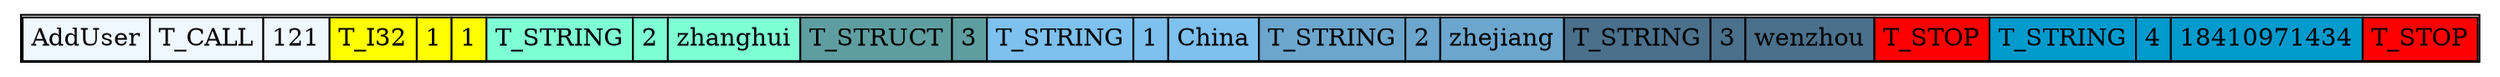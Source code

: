 digraph G {
	data [shape=plaintext, label=<
	<table border="1" cellborder="1" cellspacing="0" cellpadding="4">
	<tr>
	<td bgcolor="aliceblue">AddUser</td>
	<td bgcolor="aliceblue">T_CALL</td>
	<td bgcolor="aliceblue">121</td>
	<td bgcolor="yellow">T_I32</td>
	<td bgcolor="yellow">1</td>
	<td bgcolor="yellow">1</td>
	<td bgcolor="aquamarine">T_STRING</td>
	<td bgcolor="aquamarine">2</td>
	<td bgcolor="aquamarine">zhanghui</td>
	<td bgcolor="cadetblue">T_STRUCT</td>
	<td bgcolor="cadetblue">3</td>
	<td bgcolor="skyblue2">T_STRING</td>
	<td bgcolor="skyblue2">1</td>
	<td bgcolor="skyblue2">China</td>
	<td bgcolor="skyblue3">T_STRING</td>
	<td bgcolor="skyblue3">2</td>
	<td bgcolor="skyblue3">zhejiang</td>
	<td bgcolor="skyblue4">T_STRING</td>
	<td bgcolor="skyblue4">3</td>
	<td bgcolor="skyblue4">wenzhou</td>
	<td bgcolor="red">T_STOP</td>
	<td bgcolor="deepskyblue3">T_STRING</td>
	<td bgcolor="deepskyblue3">4</td>
	<td bgcolor="deepskyblue3">18410971434</td>
	<td bgcolor="red">T_STOP</td>
	</tr>
	</table>
	>]
}

